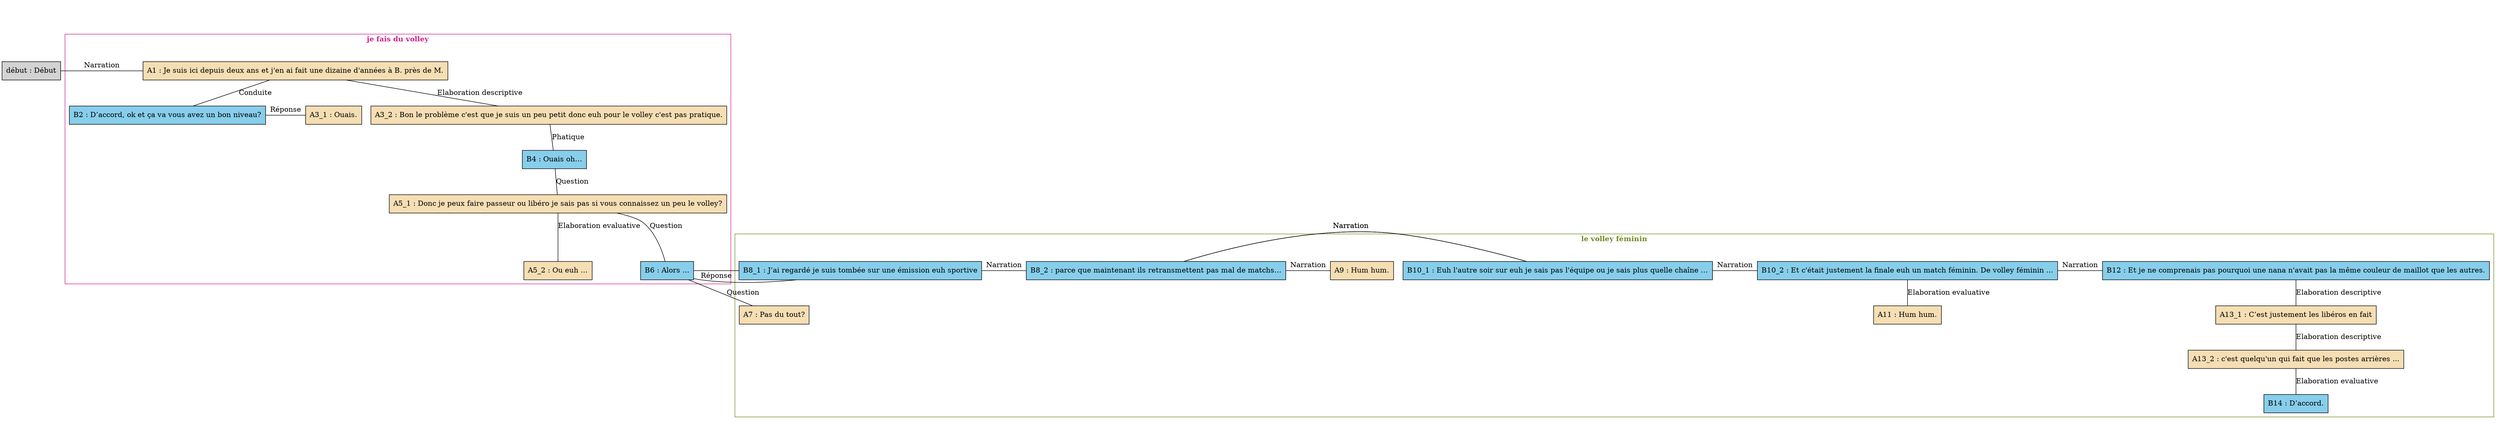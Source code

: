 digraph "Volley_-_C08" {
	node [shape=box style=filled]
	newrank=true
	zero [style=invis]
	"début" [label="début : Début"]
	A1 [label="A1 : Je suis ici depuis deux ans et j'en ai fait une dizaine d'années à B. près de M." fillcolor=wheat]
	B2 [label="B2 : D’accord, ok et ça va vous avez un bon niveau?" fillcolor=skyblue]
	A3_1 [label="A3_1 : Ouais." fillcolor=wheat]
	A3_2 [label="A3_2 : Bon le problème c'est que je suis un peu petit donc euh pour le volley c'est pas pratique." fillcolor=wheat]
	B4 [label="B4 : Ouais oh…" fillcolor=skyblue]
	A5_1 [label="A5_1 : Donc je peux faire passeur ou libéro je sais pas si vous connaissez un peu le volley?" fillcolor=wheat]
	A5_2 [label="A5_2 : Ou euh ..." fillcolor=wheat]
	B6 [label="B6 : Alors ..." fillcolor=skyblue]
	A7 [label="A7 : Pas du tout?" fillcolor=wheat]
	B8_1 [label="B8_1 : J’ai regardé je suis tombée sur une émission euh sportive" fillcolor=skyblue]
	B8_2 [label="B8_2 : parce que maintenant ils retransmettent pas mal de matchs…" fillcolor=skyblue]
	A9 [label="A9 : Hum hum." fillcolor=wheat]
	B10_1 [label="B10_1 : Euh l'autre soir sur euh je sais pas l'équipe ou je sais plus quelle chaîne …" fillcolor=skyblue]
	B10_2 [label="B10_2 : Et c'était justement la finale euh un match féminin. De volley féminin ..." fillcolor=skyblue]
	A11 [label="A11 : Hum hum." fillcolor=wheat]
	B12 [label="B12 : Et je ne comprenais pas pourquoi une nana n'avait pas la même couleur de maillot que les autres." fillcolor=skyblue]
	A13_1 [label="A13_1 : C’est justement les libéros en fait" fillcolor=wheat]
	A13_2 [label="A13_2 : c'est quelqu'un qui fait que les postes arrières ..." fillcolor=wheat]
	B14 [label="B14 : D’accord." fillcolor=skyblue]
	zero -> "début" [label="" style=invis]
	zero -> A1 [style=invis weight=1]
	"début" -> A1 [label=Narration constraint=false dir=none]
	A1 -> B2 [label=Conduite dir=none weight=2]
	A1 -> A3_1 [style=invis weight=1]
	B2 -> A3_1 [label="Réponse" constraint=false dir=none]
	A1 -> A3_2 [label="Elaboration descriptive" dir=none weight=2]
	A3_2 -> B4 [label=Phatique dir=none weight=2]
	B4 -> A5_1 [label=Question dir=none weight=2]
	A5_1 -> A5_2 [label="Elaboration evaluative" dir=none weight=2]
	A5_1 -> B6 [label=Question dir=none weight=2]
	B6 -> A7 [label=Question dir=none weight=2]
	A5_1 -> B8_1 [style=invis weight=1]
	B6 -> B8_1 [label="Réponse" constraint=false dir=none]
	A5_1 -> B8_2 [style=invis weight=1]
	B8_1 -> B8_2 [label=Narration constraint=false dir=none]
	A5_1 -> A9 [style=invis weight=1]
	B8_2 -> A9 [label=Narration constraint=false dir=none]
	A5_1 -> B10_1 [style=invis weight=1]
	B8_2 -> B10_1 [label=Narration constraint=false dir=none]
	A5_1 -> B10_1 [style=invis weight=1]
	B8_2 -> B10_1 [label=Narration constraint=false dir=none]
	A5_1 -> B10_2 [style=invis weight=1]
	B10_1 -> B10_2 [label=Narration constraint=false dir=none]
	B10_2 -> A11 [label="Elaboration evaluative" dir=none weight=2]
	A5_1 -> B12 [style=invis weight=1]
	B10_2 -> B12 [label=Narration constraint=false dir=none]
	B12 -> A13_1 [label="Elaboration descriptive" dir=none weight=2]
	A13_1 -> A13_2 [label="Elaboration descriptive" dir=none weight=2]
	A13_2 -> B14 [label="Elaboration evaluative" dir=none weight=2]
	subgraph cluster_0 {
		label=<<B>je fais du volley</B>>
		color=violetred
		fontcolor=violetred
		A1
		B2
		A3_1
		A3_2
		B4
		A5_1
		A5_2
		B6
	}
	subgraph cluster_1 {
		label=<<B>le volley féminin</B>>
		color=olivedrab
		fontcolor=olivedrab
		A7
		B8_1
		B8_2
		A9
		B10_1
		B10_2
		A11
		B12
		A13_1
		A13_2
		B14
	}
}
